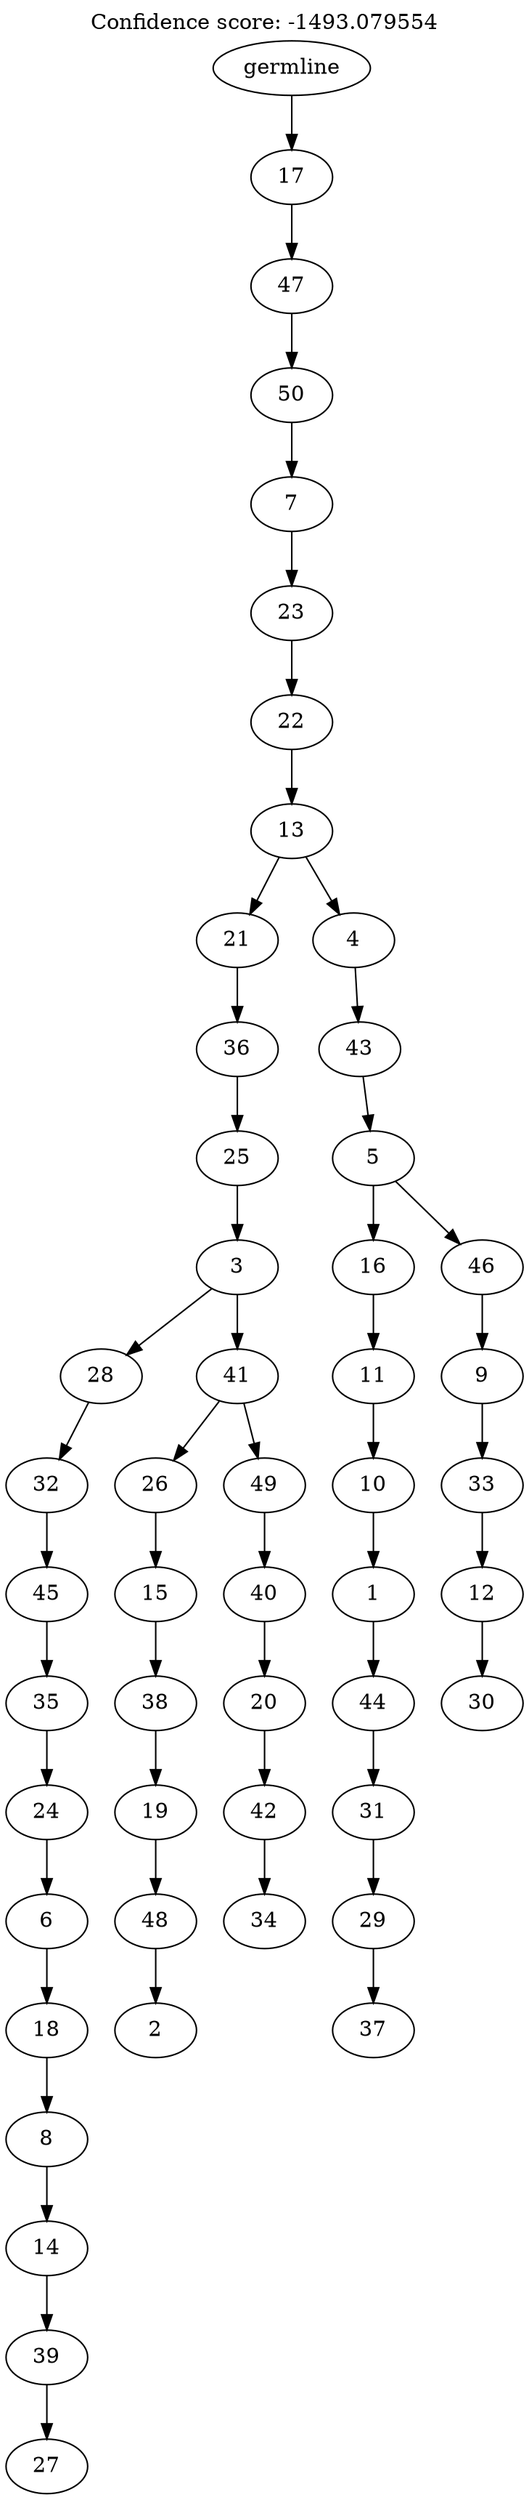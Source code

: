 digraph g {
	"49" -> "50";
	"50" [label="27"];
	"48" -> "49";
	"49" [label="39"];
	"47" -> "48";
	"48" [label="14"];
	"46" -> "47";
	"47" [label="8"];
	"45" -> "46";
	"46" [label="18"];
	"44" -> "45";
	"45" [label="6"];
	"43" -> "44";
	"44" [label="24"];
	"42" -> "43";
	"43" [label="35"];
	"41" -> "42";
	"42" [label="45"];
	"40" -> "41";
	"41" [label="32"];
	"38" -> "39";
	"39" [label="2"];
	"37" -> "38";
	"38" [label="48"];
	"36" -> "37";
	"37" [label="19"];
	"35" -> "36";
	"36" [label="38"];
	"34" -> "35";
	"35" [label="15"];
	"32" -> "33";
	"33" [label="34"];
	"31" -> "32";
	"32" [label="42"];
	"30" -> "31";
	"31" [label="20"];
	"29" -> "30";
	"30" [label="40"];
	"28" -> "29";
	"29" [label="49"];
	"28" -> "34";
	"34" [label="26"];
	"27" -> "28";
	"28" [label="41"];
	"27" -> "40";
	"40" [label="28"];
	"26" -> "27";
	"27" [label="3"];
	"25" -> "26";
	"26" [label="25"];
	"24" -> "25";
	"25" [label="36"];
	"22" -> "23";
	"23" [label="37"];
	"21" -> "22";
	"22" [label="29"];
	"20" -> "21";
	"21" [label="31"];
	"19" -> "20";
	"20" [label="44"];
	"18" -> "19";
	"19" [label="1"];
	"17" -> "18";
	"18" [label="10"];
	"16" -> "17";
	"17" [label="11"];
	"14" -> "15";
	"15" [label="30"];
	"13" -> "14";
	"14" [label="12"];
	"12" -> "13";
	"13" [label="33"];
	"11" -> "12";
	"12" [label="9"];
	"10" -> "11";
	"11" [label="46"];
	"10" -> "16";
	"16" [label="16"];
	"9" -> "10";
	"10" [label="5"];
	"8" -> "9";
	"9" [label="43"];
	"7" -> "8";
	"8" [label="4"];
	"7" -> "24";
	"24" [label="21"];
	"6" -> "7";
	"7" [label="13"];
	"5" -> "6";
	"6" [label="22"];
	"4" -> "5";
	"5" [label="23"];
	"3" -> "4";
	"4" [label="7"];
	"2" -> "3";
	"3" [label="50"];
	"1" -> "2";
	"2" [label="47"];
	"0" -> "1";
	"1" [label="17"];
	"0" [label="germline"];
	labelloc="t";
	label="Confidence score: -1493.079554";
}
